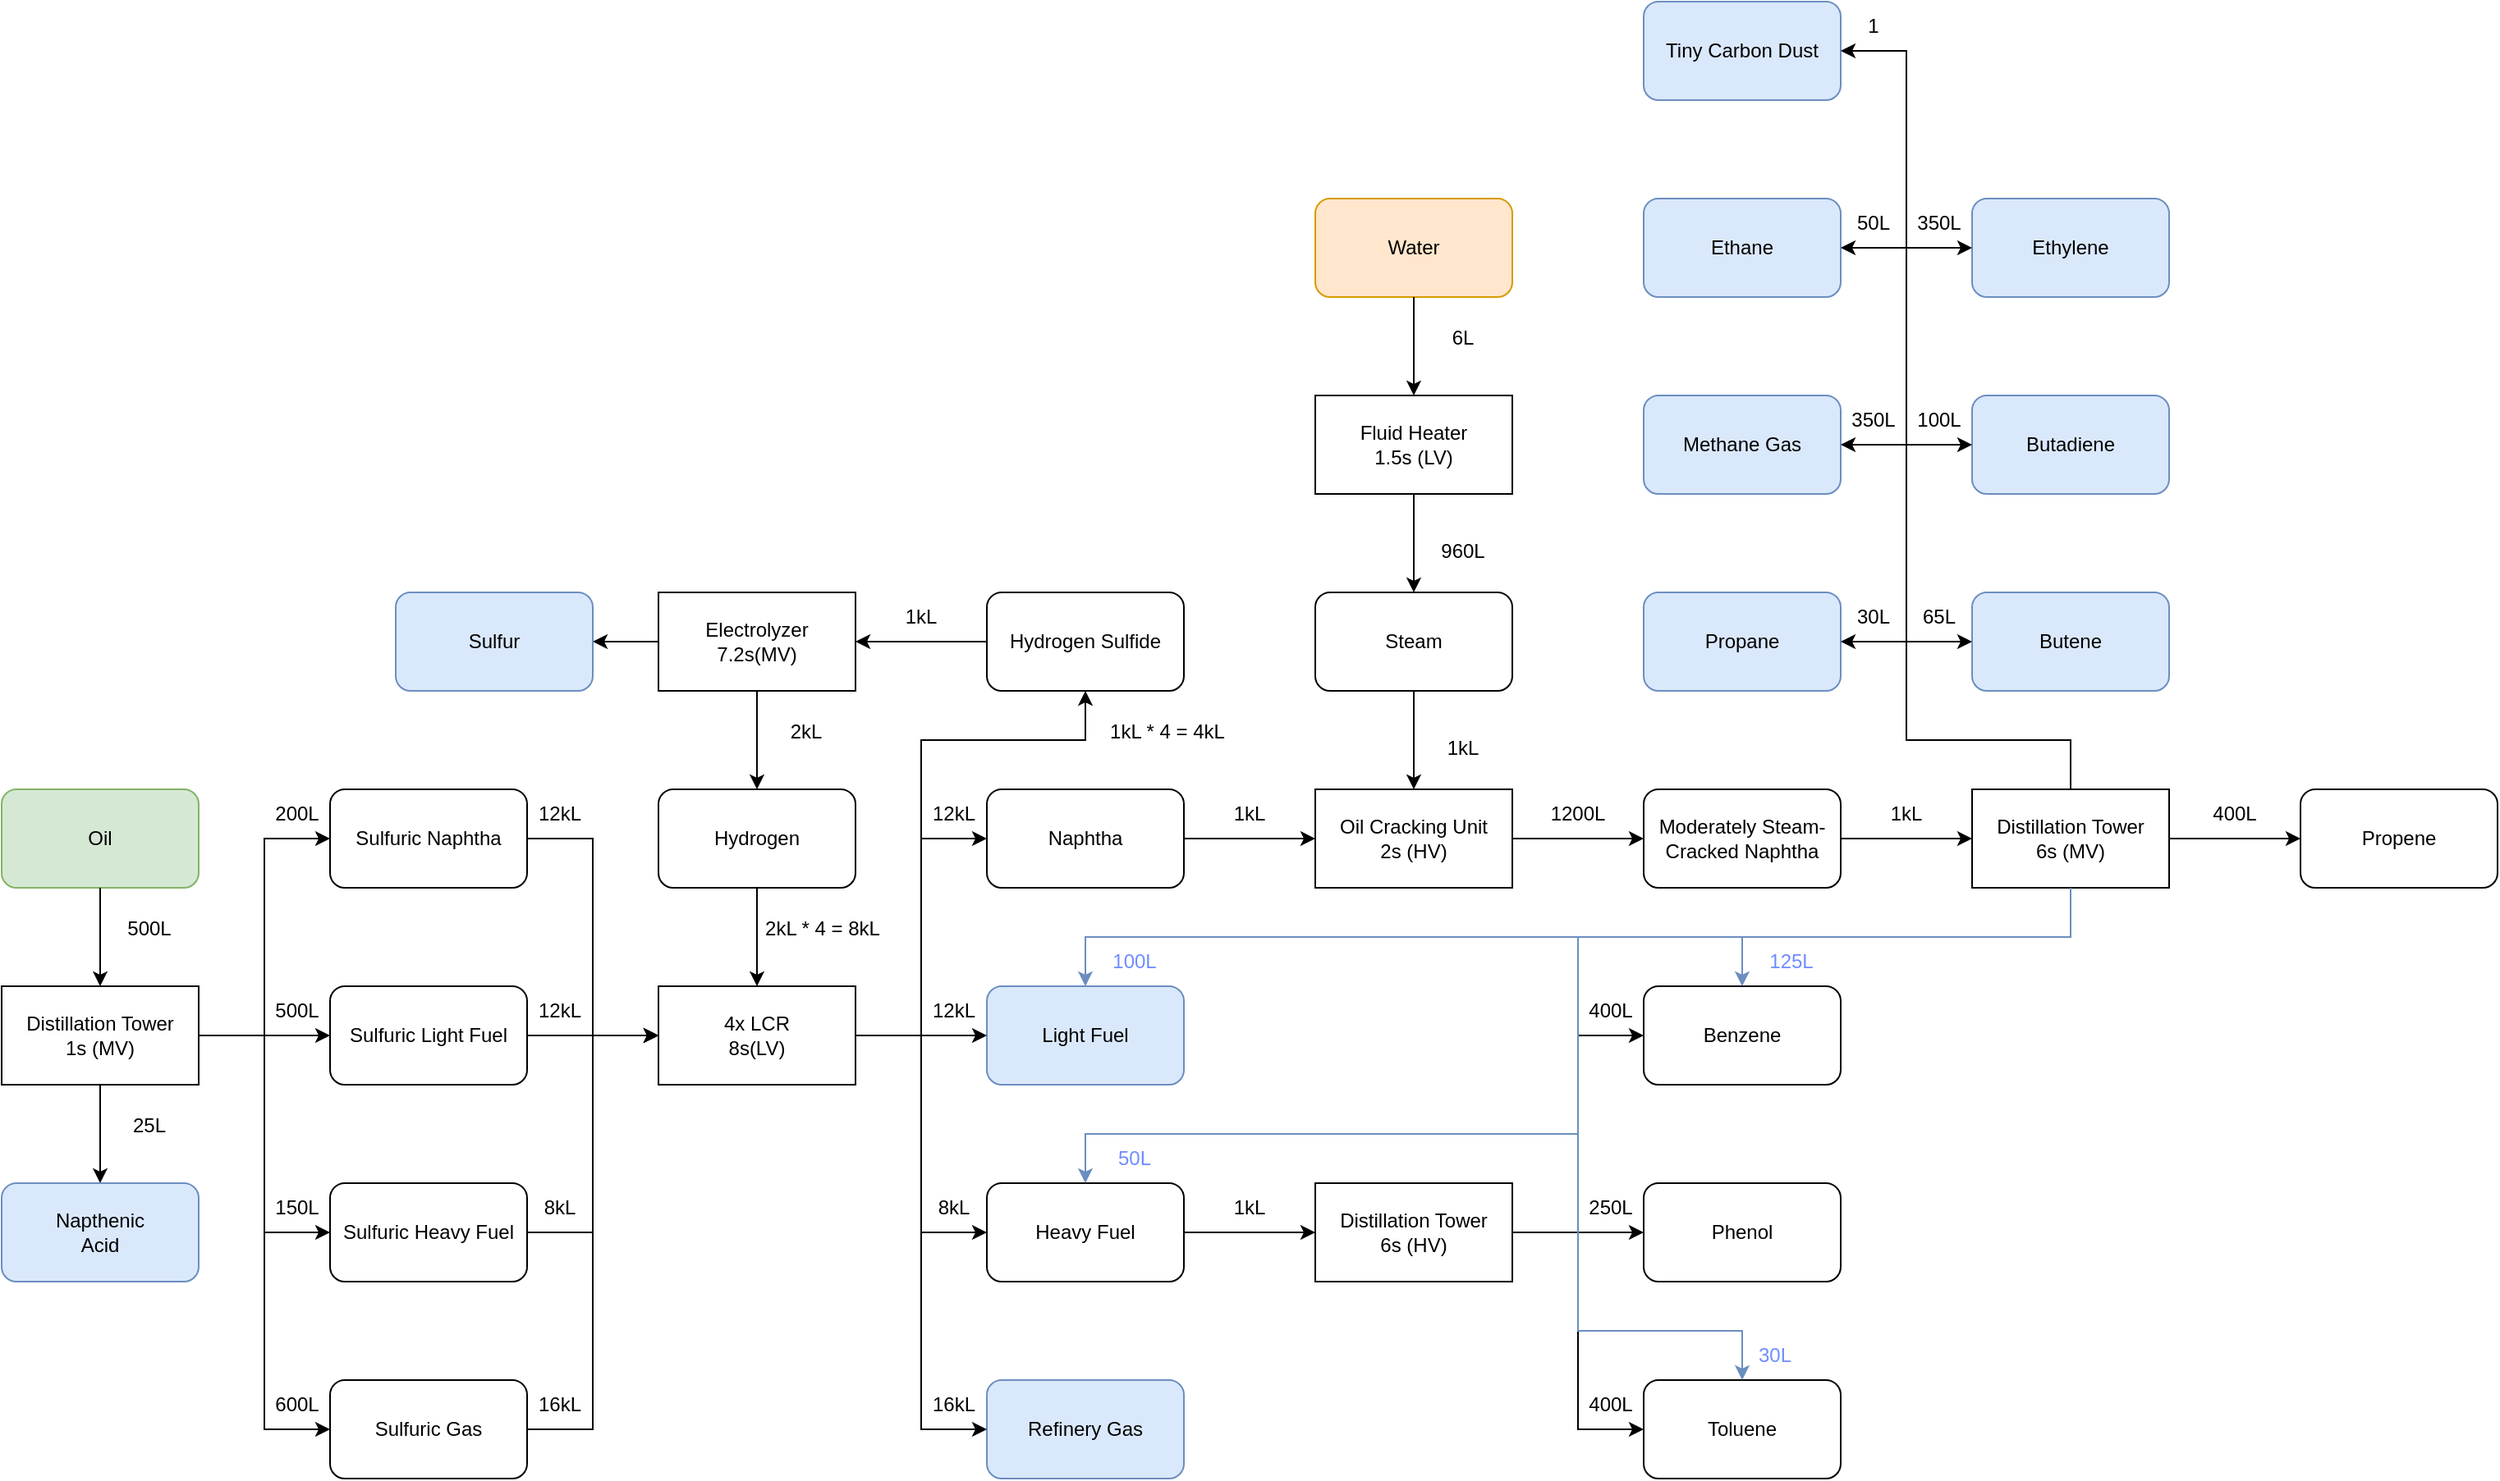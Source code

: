 <mxfile version="21.7.5" type="github">
  <diagram name="Page-1" id="kusWoIOOcqp57QGYPQwH">
    <mxGraphModel dx="1009" dy="1689" grid="1" gridSize="10" guides="1" tooltips="1" connect="1" arrows="1" fold="1" page="1" pageScale="1" pageWidth="850" pageHeight="1100" math="0" shadow="0">
      <root>
        <mxCell id="0" />
        <mxCell id="1" parent="0" />
        <mxCell id="Zcg-esoq2Bcb-7X56qDR-1" value="" style="rounded=1;whiteSpace=wrap;html=1;fillColor=#d5e8d4;strokeColor=#82b366;" parent="1" vertex="1">
          <mxGeometry x="40" y="50" width="120" height="60" as="geometry" />
        </mxCell>
        <mxCell id="Zcg-esoq2Bcb-7X56qDR-2" value="Oil" style="text;html=1;strokeColor=none;fillColor=none;align=center;verticalAlign=middle;whiteSpace=wrap;rounded=0;" parent="1" vertex="1">
          <mxGeometry x="70" y="65" width="60" height="30" as="geometry" />
        </mxCell>
        <mxCell id="Zcg-esoq2Bcb-7X56qDR-3" value="" style="endArrow=classic;html=1;rounded=0;exitX=0.5;exitY=1;exitDx=0;exitDy=0;" parent="1" source="Zcg-esoq2Bcb-7X56qDR-1" target="Zcg-esoq2Bcb-7X56qDR-4" edge="1">
          <mxGeometry width="50" height="50" relative="1" as="geometry">
            <mxPoint x="400" y="240" as="sourcePoint" />
            <mxPoint x="100" y="160" as="targetPoint" />
          </mxGeometry>
        </mxCell>
        <mxCell id="Zcg-esoq2Bcb-7X56qDR-4" value="Distillation Tower&lt;br&gt;1s (MV)" style="rounded=0;whiteSpace=wrap;html=1;" parent="1" vertex="1">
          <mxGeometry x="40" y="170" width="120" height="60" as="geometry" />
        </mxCell>
        <mxCell id="Zcg-esoq2Bcb-7X56qDR-5" value="500L" style="text;html=1;strokeColor=none;fillColor=none;align=center;verticalAlign=middle;whiteSpace=wrap;rounded=0;" parent="1" vertex="1">
          <mxGeometry x="100" y="120" width="60" height="30" as="geometry" />
        </mxCell>
        <mxCell id="Zcg-esoq2Bcb-7X56qDR-6" value="" style="endArrow=classic;html=1;rounded=0;entryX=0.5;entryY=0;entryDx=0;entryDy=0;" parent="1" source="Zcg-esoq2Bcb-7X56qDR-4" edge="1" target="Zcg-esoq2Bcb-7X56qDR-7">
          <mxGeometry width="50" height="50" relative="1" as="geometry">
            <mxPoint x="100" y="290" as="sourcePoint" />
            <mxPoint x="100" y="280" as="targetPoint" />
          </mxGeometry>
        </mxCell>
        <mxCell id="Zcg-esoq2Bcb-7X56qDR-7" value="" style="rounded=1;whiteSpace=wrap;html=1;fillColor=#dae8fc;strokeColor=#6c8ebf;" parent="1" vertex="1">
          <mxGeometry x="40" y="290" width="120" height="60" as="geometry" />
        </mxCell>
        <mxCell id="Zcg-esoq2Bcb-7X56qDR-8" value="Napthenic&lt;br&gt;Acid&lt;br&gt;" style="text;html=1;strokeColor=none;fillColor=none;align=center;verticalAlign=middle;whiteSpace=wrap;rounded=0;" parent="1" vertex="1">
          <mxGeometry x="70" y="305" width="60" height="30" as="geometry" />
        </mxCell>
        <mxCell id="Zcg-esoq2Bcb-7X56qDR-9" value="25L" style="text;html=1;strokeColor=none;fillColor=none;align=center;verticalAlign=middle;whiteSpace=wrap;rounded=0;" parent="1" vertex="1">
          <mxGeometry x="100" y="240" width="60" height="30" as="geometry" />
        </mxCell>
        <mxCell id="Zcg-esoq2Bcb-7X56qDR-10" value="" style="endArrow=classic;html=1;rounded=0;exitX=1;exitY=0.5;exitDx=0;exitDy=0;" parent="1" source="Zcg-esoq2Bcb-7X56qDR-4" edge="1">
          <mxGeometry width="50" height="50" relative="1" as="geometry">
            <mxPoint x="160" y="250" as="sourcePoint" />
            <mxPoint x="240" y="80" as="targetPoint" />
            <Array as="points">
              <mxPoint x="200" y="200" />
              <mxPoint x="200" y="80" />
            </Array>
          </mxGeometry>
        </mxCell>
        <mxCell id="Zcg-esoq2Bcb-7X56qDR-11" value="Sulfuric Naphtha" style="rounded=1;whiteSpace=wrap;html=1;" parent="1" vertex="1">
          <mxGeometry x="240" y="50" width="120" height="60" as="geometry" />
        </mxCell>
        <mxCell id="Zcg-esoq2Bcb-7X56qDR-12" value="200L" style="text;html=1;strokeColor=none;fillColor=none;align=center;verticalAlign=middle;whiteSpace=wrap;rounded=0;" parent="1" vertex="1">
          <mxGeometry x="190" y="50" width="60" height="30" as="geometry" />
        </mxCell>
        <mxCell id="Zcg-esoq2Bcb-7X56qDR-13" value="Sulfuric Light Fuel" style="rounded=1;whiteSpace=wrap;html=1;" parent="1" vertex="1">
          <mxGeometry x="240" y="170" width="120" height="60" as="geometry" />
        </mxCell>
        <mxCell id="Zcg-esoq2Bcb-7X56qDR-14" value="" style="endArrow=classic;html=1;rounded=0;exitX=1;exitY=0.5;exitDx=0;exitDy=0;entryX=0;entryY=0.5;entryDx=0;entryDy=0;" parent="1" source="Zcg-esoq2Bcb-7X56qDR-4" target="Zcg-esoq2Bcb-7X56qDR-13" edge="1">
          <mxGeometry width="50" height="50" relative="1" as="geometry">
            <mxPoint x="400" y="240" as="sourcePoint" />
            <mxPoint x="450" y="190" as="targetPoint" />
          </mxGeometry>
        </mxCell>
        <mxCell id="Zcg-esoq2Bcb-7X56qDR-15" value="500L&lt;br&gt;" style="text;html=1;strokeColor=none;fillColor=none;align=center;verticalAlign=middle;whiteSpace=wrap;rounded=0;" parent="1" vertex="1">
          <mxGeometry x="190" y="170" width="60" height="30" as="geometry" />
        </mxCell>
        <mxCell id="Zcg-esoq2Bcb-7X56qDR-16" value="" style="endArrow=classic;html=1;rounded=0;exitX=1;exitY=0.5;exitDx=0;exitDy=0;" parent="1" source="Zcg-esoq2Bcb-7X56qDR-4" edge="1">
          <mxGeometry width="50" height="50" relative="1" as="geometry">
            <mxPoint x="160" y="250" as="sourcePoint" />
            <mxPoint x="240" y="320" as="targetPoint" />
            <Array as="points">
              <mxPoint x="200" y="200" />
              <mxPoint x="200" y="320" />
            </Array>
          </mxGeometry>
        </mxCell>
        <mxCell id="Zcg-esoq2Bcb-7X56qDR-17" value="Sulfuric Heavy Fuel" style="rounded=1;whiteSpace=wrap;html=1;" parent="1" vertex="1">
          <mxGeometry x="240" y="290" width="120" height="60" as="geometry" />
        </mxCell>
        <mxCell id="Zcg-esoq2Bcb-7X56qDR-18" value="150L" style="text;html=1;strokeColor=none;fillColor=none;align=center;verticalAlign=middle;whiteSpace=wrap;rounded=0;" parent="1" vertex="1">
          <mxGeometry x="190" y="290" width="60" height="30" as="geometry" />
        </mxCell>
        <mxCell id="Zcg-esoq2Bcb-7X56qDR-19" value="Sulfuric Gas" style="rounded=1;whiteSpace=wrap;html=1;" parent="1" vertex="1">
          <mxGeometry x="240" y="410" width="120" height="60" as="geometry" />
        </mxCell>
        <mxCell id="Zcg-esoq2Bcb-7X56qDR-20" value="" style="endArrow=classic;html=1;rounded=0;entryX=0;entryY=0.5;entryDx=0;entryDy=0;" parent="1" target="Zcg-esoq2Bcb-7X56qDR-19" edge="1">
          <mxGeometry width="50" height="50" relative="1" as="geometry">
            <mxPoint x="160" y="200" as="sourcePoint" />
            <mxPoint x="200" y="440" as="targetPoint" />
            <Array as="points">
              <mxPoint x="200" y="200" />
              <mxPoint x="200" y="440" />
            </Array>
          </mxGeometry>
        </mxCell>
        <mxCell id="Zcg-esoq2Bcb-7X56qDR-21" value="600L" style="text;html=1;strokeColor=none;fillColor=none;align=center;verticalAlign=middle;whiteSpace=wrap;rounded=0;" parent="1" vertex="1">
          <mxGeometry x="190" y="410" width="60" height="30" as="geometry" />
        </mxCell>
        <mxCell id="Zcg-esoq2Bcb-7X56qDR-22" value="4x LCR&lt;br&gt;8s(LV)" style="rounded=0;whiteSpace=wrap;html=1;" parent="1" vertex="1">
          <mxGeometry x="440" y="170" width="120" height="60" as="geometry" />
        </mxCell>
        <mxCell id="Zcg-esoq2Bcb-7X56qDR-23" value="" style="endArrow=classic;html=1;rounded=0;exitX=1;exitY=0.5;exitDx=0;exitDy=0;entryX=0;entryY=0.5;entryDx=0;entryDy=0;" parent="1" source="Zcg-esoq2Bcb-7X56qDR-19" target="Zcg-esoq2Bcb-7X56qDR-22" edge="1">
          <mxGeometry width="50" height="50" relative="1" as="geometry">
            <mxPoint x="400" y="240" as="sourcePoint" />
            <mxPoint x="450" y="190" as="targetPoint" />
            <Array as="points">
              <mxPoint x="400" y="440" />
              <mxPoint x="400" y="200" />
            </Array>
          </mxGeometry>
        </mxCell>
        <mxCell id="Zcg-esoq2Bcb-7X56qDR-24" value="" style="endArrow=classic;html=1;rounded=0;exitX=1;exitY=0.5;exitDx=0;exitDy=0;entryX=0;entryY=0.5;entryDx=0;entryDy=0;" parent="1" source="Zcg-esoq2Bcb-7X56qDR-17" target="Zcg-esoq2Bcb-7X56qDR-22" edge="1">
          <mxGeometry width="50" height="50" relative="1" as="geometry">
            <mxPoint x="400" y="240" as="sourcePoint" />
            <mxPoint x="450" y="190" as="targetPoint" />
            <Array as="points">
              <mxPoint x="400" y="320" />
              <mxPoint x="400" y="200" />
            </Array>
          </mxGeometry>
        </mxCell>
        <mxCell id="Zcg-esoq2Bcb-7X56qDR-25" value="" style="endArrow=classic;html=1;rounded=0;exitX=1;exitY=0.5;exitDx=0;exitDy=0;entryX=0;entryY=0.5;entryDx=0;entryDy=0;" parent="1" source="Zcg-esoq2Bcb-7X56qDR-13" target="Zcg-esoq2Bcb-7X56qDR-22" edge="1">
          <mxGeometry width="50" height="50" relative="1" as="geometry">
            <mxPoint x="400" y="240" as="sourcePoint" />
            <mxPoint x="450" y="190" as="targetPoint" />
          </mxGeometry>
        </mxCell>
        <mxCell id="Zcg-esoq2Bcb-7X56qDR-26" value="" style="endArrow=classic;html=1;rounded=0;exitX=1;exitY=0.5;exitDx=0;exitDy=0;" parent="1" source="Zcg-esoq2Bcb-7X56qDR-11" edge="1">
          <mxGeometry width="50" height="50" relative="1" as="geometry">
            <mxPoint x="400" y="240" as="sourcePoint" />
            <mxPoint x="440" y="200" as="targetPoint" />
            <Array as="points">
              <mxPoint x="400" y="80" />
              <mxPoint x="400" y="200" />
            </Array>
          </mxGeometry>
        </mxCell>
        <mxCell id="Zcg-esoq2Bcb-7X56qDR-27" value="12kL" style="text;html=1;strokeColor=none;fillColor=none;align=center;verticalAlign=middle;whiteSpace=wrap;rounded=0;" parent="1" vertex="1">
          <mxGeometry x="350" y="50" width="60" height="30" as="geometry" />
        </mxCell>
        <mxCell id="Zcg-esoq2Bcb-7X56qDR-28" value="12kL" style="text;html=1;strokeColor=none;fillColor=none;align=center;verticalAlign=middle;whiteSpace=wrap;rounded=0;" parent="1" vertex="1">
          <mxGeometry x="350" y="170" width="60" height="30" as="geometry" />
        </mxCell>
        <mxCell id="Zcg-esoq2Bcb-7X56qDR-29" value="8kL" style="text;html=1;strokeColor=none;fillColor=none;align=center;verticalAlign=middle;whiteSpace=wrap;rounded=0;" parent="1" vertex="1">
          <mxGeometry x="350" y="290" width="60" height="30" as="geometry" />
        </mxCell>
        <mxCell id="Zcg-esoq2Bcb-7X56qDR-30" value="16kL" style="text;html=1;strokeColor=none;fillColor=none;align=center;verticalAlign=middle;whiteSpace=wrap;rounded=0;" parent="1" vertex="1">
          <mxGeometry x="350" y="410" width="60" height="30" as="geometry" />
        </mxCell>
        <mxCell id="Zcg-esoq2Bcb-7X56qDR-32" value="Hydrogen" style="rounded=1;whiteSpace=wrap;html=1;" parent="1" vertex="1">
          <mxGeometry x="440" y="50" width="120" height="60" as="geometry" />
        </mxCell>
        <mxCell id="Zcg-esoq2Bcb-7X56qDR-33" value="" style="endArrow=classic;html=1;rounded=0;exitX=0.5;exitY=1;exitDx=0;exitDy=0;entryX=0.5;entryY=0;entryDx=0;entryDy=0;" parent="1" source="Zcg-esoq2Bcb-7X56qDR-32" target="Zcg-esoq2Bcb-7X56qDR-22" edge="1">
          <mxGeometry width="50" height="50" relative="1" as="geometry">
            <mxPoint x="400" y="240" as="sourcePoint" />
            <mxPoint x="450" y="190" as="targetPoint" />
          </mxGeometry>
        </mxCell>
        <mxCell id="Zcg-esoq2Bcb-7X56qDR-34" value="2kL * 4 = 8kL" style="text;html=1;strokeColor=none;fillColor=none;align=center;verticalAlign=middle;whiteSpace=wrap;rounded=0;" parent="1" vertex="1">
          <mxGeometry x="500" y="120" width="80" height="30" as="geometry" />
        </mxCell>
        <mxCell id="Zcg-esoq2Bcb-7X56qDR-36" value="Naphtha" style="rounded=1;whiteSpace=wrap;html=1;" parent="1" vertex="1">
          <mxGeometry x="640" y="50" width="120" height="60" as="geometry" />
        </mxCell>
        <mxCell id="Zcg-esoq2Bcb-7X56qDR-37" value="Light Fuel" style="rounded=1;whiteSpace=wrap;html=1;fillColor=#dae8fc;strokeColor=#6c8ebf;" parent="1" vertex="1">
          <mxGeometry x="640" y="170" width="120" height="60" as="geometry" />
        </mxCell>
        <mxCell id="Zcg-esoq2Bcb-7X56qDR-38" value="Heavy Fuel" style="rounded=1;whiteSpace=wrap;html=1;" parent="1" vertex="1">
          <mxGeometry x="640" y="290" width="120" height="60" as="geometry" />
        </mxCell>
        <mxCell id="Zcg-esoq2Bcb-7X56qDR-39" value="Refinery Gas" style="rounded=1;whiteSpace=wrap;html=1;fillColor=#dae8fc;strokeColor=#6c8ebf;" parent="1" vertex="1">
          <mxGeometry x="640" y="410" width="120" height="60" as="geometry" />
        </mxCell>
        <mxCell id="Zcg-esoq2Bcb-7X56qDR-40" value="" style="endArrow=classic;html=1;rounded=0;exitX=1;exitY=0.5;exitDx=0;exitDy=0;entryX=0;entryY=0.5;entryDx=0;entryDy=0;" parent="1" source="Zcg-esoq2Bcb-7X56qDR-22" target="Zcg-esoq2Bcb-7X56qDR-36" edge="1">
          <mxGeometry width="50" height="50" relative="1" as="geometry">
            <mxPoint x="540" y="240" as="sourcePoint" />
            <mxPoint x="590" y="190" as="targetPoint" />
            <Array as="points">
              <mxPoint x="600" y="200" />
              <mxPoint x="600" y="80" />
            </Array>
          </mxGeometry>
        </mxCell>
        <mxCell id="Zcg-esoq2Bcb-7X56qDR-41" value="" style="endArrow=classic;html=1;rounded=0;entryX=0;entryY=0.5;entryDx=0;entryDy=0;" parent="1" target="Zcg-esoq2Bcb-7X56qDR-37" edge="1">
          <mxGeometry width="50" height="50" relative="1" as="geometry">
            <mxPoint x="560" y="200" as="sourcePoint" />
            <mxPoint x="590" y="190" as="targetPoint" />
          </mxGeometry>
        </mxCell>
        <mxCell id="Zcg-esoq2Bcb-7X56qDR-42" value="" style="endArrow=classic;html=1;rounded=0;exitX=1;exitY=0.5;exitDx=0;exitDy=0;entryX=0;entryY=0.5;entryDx=0;entryDy=0;" parent="1" source="Zcg-esoq2Bcb-7X56qDR-22" target="Zcg-esoq2Bcb-7X56qDR-38" edge="1">
          <mxGeometry width="50" height="50" relative="1" as="geometry">
            <mxPoint x="540" y="240" as="sourcePoint" />
            <mxPoint x="590" y="190" as="targetPoint" />
            <Array as="points">
              <mxPoint x="600" y="200" />
              <mxPoint x="600" y="320" />
            </Array>
          </mxGeometry>
        </mxCell>
        <mxCell id="Zcg-esoq2Bcb-7X56qDR-43" value="" style="endArrow=classic;html=1;rounded=0;exitX=1;exitY=0.5;exitDx=0;exitDy=0;entryX=0;entryY=0.5;entryDx=0;entryDy=0;" parent="1" source="Zcg-esoq2Bcb-7X56qDR-22" target="Zcg-esoq2Bcb-7X56qDR-39" edge="1">
          <mxGeometry width="50" height="50" relative="1" as="geometry">
            <mxPoint x="540" y="240" as="sourcePoint" />
            <mxPoint x="590" y="190" as="targetPoint" />
            <Array as="points">
              <mxPoint x="600" y="200" />
              <mxPoint x="600" y="440" />
            </Array>
          </mxGeometry>
        </mxCell>
        <mxCell id="Zcg-esoq2Bcb-7X56qDR-44" value="12kL" style="text;html=1;strokeColor=none;fillColor=none;align=center;verticalAlign=middle;whiteSpace=wrap;rounded=0;" parent="1" vertex="1">
          <mxGeometry x="590" y="50" width="60" height="30" as="geometry" />
        </mxCell>
        <mxCell id="Zcg-esoq2Bcb-7X56qDR-45" value="12kL" style="text;html=1;strokeColor=none;fillColor=none;align=center;verticalAlign=middle;whiteSpace=wrap;rounded=0;" parent="1" vertex="1">
          <mxGeometry x="590" y="170" width="60" height="30" as="geometry" />
        </mxCell>
        <mxCell id="Zcg-esoq2Bcb-7X56qDR-46" value="8kL" style="text;html=1;strokeColor=none;fillColor=none;align=center;verticalAlign=middle;whiteSpace=wrap;rounded=0;" parent="1" vertex="1">
          <mxGeometry x="590" y="290" width="60" height="30" as="geometry" />
        </mxCell>
        <mxCell id="Zcg-esoq2Bcb-7X56qDR-47" value="16kL" style="text;html=1;strokeColor=none;fillColor=none;align=center;verticalAlign=middle;whiteSpace=wrap;rounded=0;" parent="1" vertex="1">
          <mxGeometry x="590" y="410" width="60" height="30" as="geometry" />
        </mxCell>
        <mxCell id="Zcg-esoq2Bcb-7X56qDR-48" value="Hydrogen Sulfide" style="rounded=1;whiteSpace=wrap;html=1;" parent="1" vertex="1">
          <mxGeometry x="640" y="-70" width="120" height="60" as="geometry" />
        </mxCell>
        <mxCell id="Zcg-esoq2Bcb-7X56qDR-49" value="" style="endArrow=classic;html=1;rounded=0;" parent="1" edge="1">
          <mxGeometry width="50" height="50" relative="1" as="geometry">
            <mxPoint x="560" y="200" as="sourcePoint" />
            <mxPoint x="700" y="-10" as="targetPoint" />
            <Array as="points">
              <mxPoint x="600" y="200" />
              <mxPoint x="600" y="20" />
              <mxPoint x="700" y="20" />
            </Array>
          </mxGeometry>
        </mxCell>
        <mxCell id="Zcg-esoq2Bcb-7X56qDR-50" value="1kL * 4 = 4kL" style="text;html=1;strokeColor=none;fillColor=none;align=center;verticalAlign=middle;whiteSpace=wrap;rounded=0;" parent="1" vertex="1">
          <mxGeometry x="710" width="80" height="30" as="geometry" />
        </mxCell>
        <mxCell id="Zcg-esoq2Bcb-7X56qDR-53" value="Electrolyzer&lt;br&gt;7.2s(MV)" style="rounded=0;whiteSpace=wrap;html=1;" parent="1" vertex="1">
          <mxGeometry x="440" y="-70" width="120" height="60" as="geometry" />
        </mxCell>
        <mxCell id="Zcg-esoq2Bcb-7X56qDR-54" value="" style="endArrow=classic;html=1;rounded=0;exitX=0;exitY=0.5;exitDx=0;exitDy=0;entryX=1;entryY=0.5;entryDx=0;entryDy=0;" parent="1" source="Zcg-esoq2Bcb-7X56qDR-48" target="Zcg-esoq2Bcb-7X56qDR-53" edge="1">
          <mxGeometry width="50" height="50" relative="1" as="geometry">
            <mxPoint x="540" y="40" as="sourcePoint" />
            <mxPoint x="590" y="-10" as="targetPoint" />
          </mxGeometry>
        </mxCell>
        <mxCell id="Zcg-esoq2Bcb-7X56qDR-55" value="1kL" style="text;html=1;strokeColor=none;fillColor=none;align=center;verticalAlign=middle;whiteSpace=wrap;rounded=0;" parent="1" vertex="1">
          <mxGeometry x="570" y="-70" width="60" height="30" as="geometry" />
        </mxCell>
        <mxCell id="Zcg-esoq2Bcb-7X56qDR-56" value="" style="endArrow=classic;html=1;rounded=0;exitX=0.5;exitY=1;exitDx=0;exitDy=0;entryX=0.5;entryY=0;entryDx=0;entryDy=0;" parent="1" source="Zcg-esoq2Bcb-7X56qDR-53" target="Zcg-esoq2Bcb-7X56qDR-32" edge="1">
          <mxGeometry width="50" height="50" relative="1" as="geometry">
            <mxPoint x="540" y="40" as="sourcePoint" />
            <mxPoint x="590" y="-10" as="targetPoint" />
          </mxGeometry>
        </mxCell>
        <mxCell id="Zcg-esoq2Bcb-7X56qDR-57" value="2kL" style="text;html=1;strokeColor=none;fillColor=none;align=center;verticalAlign=middle;whiteSpace=wrap;rounded=0;" parent="1" vertex="1">
          <mxGeometry x="500" width="60" height="30" as="geometry" />
        </mxCell>
        <mxCell id="Zcg-esoq2Bcb-7X56qDR-58" value="" style="endArrow=classic;html=1;rounded=0;exitX=0;exitY=0.5;exitDx=0;exitDy=0;" parent="1" source="Zcg-esoq2Bcb-7X56qDR-53" target="Zcg-esoq2Bcb-7X56qDR-59" edge="1">
          <mxGeometry width="50" height="50" relative="1" as="geometry">
            <mxPoint x="540" y="40" as="sourcePoint" />
            <mxPoint x="400" y="-40" as="targetPoint" />
          </mxGeometry>
        </mxCell>
        <mxCell id="Zcg-esoq2Bcb-7X56qDR-59" value="Sulfur" style="rounded=1;whiteSpace=wrap;html=1;fillColor=#dae8fc;strokeColor=#6c8ebf;" parent="1" vertex="1">
          <mxGeometry x="280" y="-70" width="120" height="60" as="geometry" />
        </mxCell>
        <mxCell id="Zcg-esoq2Bcb-7X56qDR-60" value="Water" style="rounded=1;whiteSpace=wrap;html=1;fillColor=#ffe6cc;strokeColor=#d79b00;" parent="1" vertex="1">
          <mxGeometry x="840" y="-310" width="120" height="60" as="geometry" />
        </mxCell>
        <mxCell id="Zcg-esoq2Bcb-7X56qDR-61" value="" style="endArrow=classic;html=1;rounded=0;exitX=0.5;exitY=1;exitDx=0;exitDy=0;" parent="1" source="Zcg-esoq2Bcb-7X56qDR-60" edge="1">
          <mxGeometry width="50" height="50" relative="1" as="geometry">
            <mxPoint x="960" y="-60" as="sourcePoint" />
            <mxPoint x="900" y="-190" as="targetPoint" />
          </mxGeometry>
        </mxCell>
        <mxCell id="Zcg-esoq2Bcb-7X56qDR-62" value="6L" style="text;html=1;strokeColor=none;fillColor=none;align=center;verticalAlign=middle;whiteSpace=wrap;rounded=0;" parent="1" vertex="1">
          <mxGeometry x="900" y="-240" width="60" height="30" as="geometry" />
        </mxCell>
        <mxCell id="Zcg-esoq2Bcb-7X56qDR-63" value="Fluid Heater&lt;br&gt;1.5s (LV)" style="rounded=0;whiteSpace=wrap;html=1;" parent="1" vertex="1">
          <mxGeometry x="840" y="-190" width="120" height="60" as="geometry" />
        </mxCell>
        <mxCell id="Zcg-esoq2Bcb-7X56qDR-64" value="" style="endArrow=classic;html=1;rounded=0;exitX=0.5;exitY=1;exitDx=0;exitDy=0;" parent="1" source="Zcg-esoq2Bcb-7X56qDR-63" edge="1">
          <mxGeometry width="50" height="50" relative="1" as="geometry">
            <mxPoint x="960" y="40" as="sourcePoint" />
            <mxPoint x="900" y="-70" as="targetPoint" />
          </mxGeometry>
        </mxCell>
        <mxCell id="Zcg-esoq2Bcb-7X56qDR-65" value="Steam" style="rounded=1;whiteSpace=wrap;html=1;" parent="1" vertex="1">
          <mxGeometry x="840" y="-70" width="120" height="60" as="geometry" />
        </mxCell>
        <mxCell id="Zcg-esoq2Bcb-7X56qDR-66" value="960L" style="text;html=1;strokeColor=none;fillColor=none;align=center;verticalAlign=middle;whiteSpace=wrap;rounded=0;" parent="1" vertex="1">
          <mxGeometry x="900" y="-110" width="60" height="30" as="geometry" />
        </mxCell>
        <mxCell id="Zcg-esoq2Bcb-7X56qDR-69" value="Oil Cracking Unit&lt;br&gt;2s (HV)" style="rounded=0;whiteSpace=wrap;html=1;" parent="1" vertex="1">
          <mxGeometry x="840" y="50" width="120" height="60" as="geometry" />
        </mxCell>
        <mxCell id="Zcg-esoq2Bcb-7X56qDR-70" value="" style="endArrow=classic;html=1;rounded=0;exitX=1;exitY=0.5;exitDx=0;exitDy=0;" parent="1" source="Zcg-esoq2Bcb-7X56qDR-36" edge="1">
          <mxGeometry width="50" height="50" relative="1" as="geometry">
            <mxPoint x="960" y="140" as="sourcePoint" />
            <mxPoint x="840" y="80" as="targetPoint" />
          </mxGeometry>
        </mxCell>
        <mxCell id="Zcg-esoq2Bcb-7X56qDR-71" value="" style="endArrow=classic;html=1;rounded=0;exitX=0.5;exitY=1;exitDx=0;exitDy=0;entryX=0.5;entryY=0;entryDx=0;entryDy=0;" parent="1" source="Zcg-esoq2Bcb-7X56qDR-65" target="Zcg-esoq2Bcb-7X56qDR-69" edge="1">
          <mxGeometry width="50" height="50" relative="1" as="geometry">
            <mxPoint x="960" y="140" as="sourcePoint" />
            <mxPoint x="1010" y="90" as="targetPoint" />
          </mxGeometry>
        </mxCell>
        <mxCell id="Zcg-esoq2Bcb-7X56qDR-72" value="" style="endArrow=classic;html=1;rounded=0;exitX=1;exitY=0.5;exitDx=0;exitDy=0;" parent="1" source="Zcg-esoq2Bcb-7X56qDR-69" edge="1">
          <mxGeometry width="50" height="50" relative="1" as="geometry">
            <mxPoint x="960" y="40" as="sourcePoint" />
            <mxPoint x="1040" y="80" as="targetPoint" />
          </mxGeometry>
        </mxCell>
        <mxCell id="Zcg-esoq2Bcb-7X56qDR-73" value="Moderately Steam-Cracked Naphtha" style="rounded=1;whiteSpace=wrap;html=1;" parent="1" vertex="1">
          <mxGeometry x="1040" y="50" width="120" height="60" as="geometry" />
        </mxCell>
        <mxCell id="Zcg-esoq2Bcb-7X56qDR-74" value="" style="endArrow=classic;html=1;rounded=0;exitX=1;exitY=0.5;exitDx=0;exitDy=0;" parent="1" source="Zcg-esoq2Bcb-7X56qDR-73" edge="1">
          <mxGeometry width="50" height="50" relative="1" as="geometry">
            <mxPoint x="920" y="40" as="sourcePoint" />
            <mxPoint x="1240" y="80" as="targetPoint" />
          </mxGeometry>
        </mxCell>
        <mxCell id="Zcg-esoq2Bcb-7X56qDR-75" value="Distillation Tower&lt;br&gt;6s (MV)" style="rounded=0;whiteSpace=wrap;html=1;" parent="1" vertex="1">
          <mxGeometry x="1240" y="50" width="120" height="60" as="geometry" />
        </mxCell>
        <mxCell id="Zcg-esoq2Bcb-7X56qDR-76" value="1kL" style="text;html=1;strokeColor=none;fillColor=none;align=center;verticalAlign=middle;whiteSpace=wrap;rounded=0;" parent="1" vertex="1">
          <mxGeometry x="900" y="10" width="60" height="30" as="geometry" />
        </mxCell>
        <mxCell id="Zcg-esoq2Bcb-7X56qDR-77" value="1kL" style="text;html=1;strokeColor=none;fillColor=none;align=center;verticalAlign=middle;whiteSpace=wrap;rounded=0;" parent="1" vertex="1">
          <mxGeometry x="770" y="50" width="60" height="30" as="geometry" />
        </mxCell>
        <mxCell id="Zcg-esoq2Bcb-7X56qDR-78" value="1200L" style="text;html=1;strokeColor=none;fillColor=none;align=center;verticalAlign=middle;whiteSpace=wrap;rounded=0;" parent="1" vertex="1">
          <mxGeometry x="970" y="50" width="60" height="30" as="geometry" />
        </mxCell>
        <mxCell id="Zcg-esoq2Bcb-7X56qDR-79" value="1kL" style="text;html=1;strokeColor=none;fillColor=none;align=center;verticalAlign=middle;whiteSpace=wrap;rounded=0;" parent="1" vertex="1">
          <mxGeometry x="1170" y="50" width="60" height="30" as="geometry" />
        </mxCell>
        <mxCell id="Zcg-esoq2Bcb-7X56qDR-80" value="Distillation Tower&lt;br&gt;6s (HV)" style="rounded=0;whiteSpace=wrap;html=1;" parent="1" vertex="1">
          <mxGeometry x="840" y="290" width="120" height="60" as="geometry" />
        </mxCell>
        <mxCell id="Zcg-esoq2Bcb-7X56qDR-81" value="" style="endArrow=classic;html=1;rounded=0;exitX=1;exitY=0.5;exitDx=0;exitDy=0;entryX=0;entryY=0.5;entryDx=0;entryDy=0;" parent="1" source="Zcg-esoq2Bcb-7X56qDR-38" target="Zcg-esoq2Bcb-7X56qDR-80" edge="1">
          <mxGeometry width="50" height="50" relative="1" as="geometry">
            <mxPoint x="920" y="240" as="sourcePoint" />
            <mxPoint x="970" y="190" as="targetPoint" />
          </mxGeometry>
        </mxCell>
        <mxCell id="Zcg-esoq2Bcb-7X56qDR-82" value="1kL" style="text;html=1;strokeColor=none;fillColor=none;align=center;verticalAlign=middle;whiteSpace=wrap;rounded=0;" parent="1" vertex="1">
          <mxGeometry x="770" y="290" width="60" height="30" as="geometry" />
        </mxCell>
        <mxCell id="Zcg-esoq2Bcb-7X56qDR-84" value="Benzene" style="rounded=1;whiteSpace=wrap;html=1;" parent="1" vertex="1">
          <mxGeometry x="1040" y="170" width="120" height="60" as="geometry" />
        </mxCell>
        <mxCell id="Zcg-esoq2Bcb-7X56qDR-85" value="Toluene" style="rounded=1;whiteSpace=wrap;html=1;" parent="1" vertex="1">
          <mxGeometry x="1040" y="410" width="120" height="60" as="geometry" />
        </mxCell>
        <mxCell id="Zcg-esoq2Bcb-7X56qDR-86" value="Phenol" style="rounded=1;whiteSpace=wrap;html=1;" parent="1" vertex="1">
          <mxGeometry x="1040" y="290" width="120" height="60" as="geometry" />
        </mxCell>
        <mxCell id="Zcg-esoq2Bcb-7X56qDR-87" value="" style="endArrow=classic;html=1;rounded=0;exitX=1;exitY=0.5;exitDx=0;exitDy=0;entryX=0;entryY=0.5;entryDx=0;entryDy=0;" parent="1" source="Zcg-esoq2Bcb-7X56qDR-80" target="Zcg-esoq2Bcb-7X56qDR-86" edge="1">
          <mxGeometry width="50" height="50" relative="1" as="geometry">
            <mxPoint x="920" y="240" as="sourcePoint" />
            <mxPoint x="970" y="190" as="targetPoint" />
          </mxGeometry>
        </mxCell>
        <mxCell id="Zcg-esoq2Bcb-7X56qDR-88" value="" style="endArrow=classic;html=1;rounded=0;exitX=1;exitY=0.5;exitDx=0;exitDy=0;entryX=0;entryY=0.5;entryDx=0;entryDy=0;" parent="1" source="Zcg-esoq2Bcb-7X56qDR-80" target="Zcg-esoq2Bcb-7X56qDR-85" edge="1">
          <mxGeometry width="50" height="50" relative="1" as="geometry">
            <mxPoint x="920" y="240" as="sourcePoint" />
            <mxPoint x="970" y="190" as="targetPoint" />
            <Array as="points">
              <mxPoint x="1000" y="320" />
              <mxPoint x="1000" y="440" />
            </Array>
          </mxGeometry>
        </mxCell>
        <mxCell id="Zcg-esoq2Bcb-7X56qDR-89" value="" style="endArrow=classic;html=1;rounded=0;entryX=0;entryY=0.5;entryDx=0;entryDy=0;" parent="1" target="Zcg-esoq2Bcb-7X56qDR-84" edge="1">
          <mxGeometry width="50" height="50" relative="1" as="geometry">
            <mxPoint x="960" y="320" as="sourcePoint" />
            <mxPoint x="970" y="190" as="targetPoint" />
            <Array as="points">
              <mxPoint x="1000" y="320" />
              <mxPoint x="1000" y="200" />
            </Array>
          </mxGeometry>
        </mxCell>
        <mxCell id="Zcg-esoq2Bcb-7X56qDR-90" value="" style="endArrow=classic;html=1;rounded=0;exitX=0.5;exitY=1;exitDx=0;exitDy=0;entryX=0.5;entryY=0;entryDx=0;entryDy=0;fillColor=#dae8fc;strokeColor=#6c8ebf;" parent="1" source="Zcg-esoq2Bcb-7X56qDR-75" target="Zcg-esoq2Bcb-7X56qDR-84" edge="1">
          <mxGeometry width="50" height="50" relative="1" as="geometry">
            <mxPoint x="920" y="240" as="sourcePoint" />
            <mxPoint x="970" y="190" as="targetPoint" />
            <Array as="points">
              <mxPoint x="1300" y="140" />
              <mxPoint x="1100" y="140" />
            </Array>
          </mxGeometry>
        </mxCell>
        <mxCell id="Zcg-esoq2Bcb-7X56qDR-91" value="" style="endArrow=classic;html=1;rounded=0;exitX=0.5;exitY=1;exitDx=0;exitDy=0;entryX=0.5;entryY=0;entryDx=0;entryDy=0;fillColor=#dae8fc;strokeColor=#6c8ebf;" parent="1" source="Zcg-esoq2Bcb-7X56qDR-75" target="Zcg-esoq2Bcb-7X56qDR-85" edge="1">
          <mxGeometry width="50" height="50" relative="1" as="geometry">
            <mxPoint x="920" y="240" as="sourcePoint" />
            <mxPoint x="1030" y="440" as="targetPoint" />
            <Array as="points">
              <mxPoint x="1300" y="140" />
              <mxPoint x="1000" y="140" />
              <mxPoint x="1000" y="380" />
              <mxPoint x="1100" y="380" />
            </Array>
          </mxGeometry>
        </mxCell>
        <mxCell id="Zcg-esoq2Bcb-7X56qDR-93" value="400L" style="text;html=1;strokeColor=none;fillColor=none;align=center;verticalAlign=middle;whiteSpace=wrap;rounded=0;" parent="1" vertex="1">
          <mxGeometry x="990" y="170" width="60" height="30" as="geometry" />
        </mxCell>
        <mxCell id="Zcg-esoq2Bcb-7X56qDR-94" value="400L" style="text;html=1;strokeColor=none;fillColor=none;align=center;verticalAlign=middle;whiteSpace=wrap;rounded=0;" parent="1" vertex="1">
          <mxGeometry x="990" y="410" width="60" height="30" as="geometry" />
        </mxCell>
        <mxCell id="Zcg-esoq2Bcb-7X56qDR-95" value="250L" style="text;html=1;strokeColor=none;fillColor=none;align=center;verticalAlign=middle;whiteSpace=wrap;rounded=0;" parent="1" vertex="1">
          <mxGeometry x="990" y="290" width="60" height="30" as="geometry" />
        </mxCell>
        <mxCell id="Zcg-esoq2Bcb-7X56qDR-96" value="30L" style="text;html=1;strokeColor=none;fillColor=none;align=center;verticalAlign=middle;whiteSpace=wrap;rounded=0;fontColor=#708DFF;" parent="1" vertex="1">
          <mxGeometry x="1090" y="380" width="60" height="30" as="geometry" />
        </mxCell>
        <mxCell id="Zcg-esoq2Bcb-7X56qDR-97" value="125L" style="text;html=1;strokeColor=none;fillColor=none;align=center;verticalAlign=middle;whiteSpace=wrap;rounded=0;fontColor=#708DFF;" parent="1" vertex="1">
          <mxGeometry x="1100" y="140" width="60" height="30" as="geometry" />
        </mxCell>
        <mxCell id="Zcg-esoq2Bcb-7X56qDR-98" value="Propene" style="rounded=1;whiteSpace=wrap;html=1;" parent="1" vertex="1">
          <mxGeometry x="1440" y="50" width="120" height="60" as="geometry" />
        </mxCell>
        <mxCell id="Zcg-esoq2Bcb-7X56qDR-99" value="" style="endArrow=classic;html=1;rounded=0;exitX=1;exitY=0.5;exitDx=0;exitDy=0;entryX=0;entryY=0.5;entryDx=0;entryDy=0;" parent="1" source="Zcg-esoq2Bcb-7X56qDR-75" target="Zcg-esoq2Bcb-7X56qDR-98" edge="1">
          <mxGeometry width="50" height="50" relative="1" as="geometry">
            <mxPoint x="1260" y="40" as="sourcePoint" />
            <mxPoint x="1310" y="-10" as="targetPoint" />
          </mxGeometry>
        </mxCell>
        <mxCell id="Zcg-esoq2Bcb-7X56qDR-100" value="400L" style="text;html=1;strokeColor=none;fillColor=none;align=center;verticalAlign=middle;whiteSpace=wrap;rounded=0;" parent="1" vertex="1">
          <mxGeometry x="1370" y="50" width="60" height="30" as="geometry" />
        </mxCell>
        <mxCell id="Zcg-esoq2Bcb-7X56qDR-103" value="Propane" style="rounded=1;whiteSpace=wrap;html=1;fillColor=#dae8fc;strokeColor=#6c8ebf;" parent="1" vertex="1">
          <mxGeometry x="1040" y="-70" width="120" height="60" as="geometry" />
        </mxCell>
        <mxCell id="Zcg-esoq2Bcb-7X56qDR-104" value="Butene" style="rounded=1;whiteSpace=wrap;html=1;fillColor=#dae8fc;strokeColor=#6c8ebf;" parent="1" vertex="1">
          <mxGeometry x="1240" y="-70" width="120" height="60" as="geometry" />
        </mxCell>
        <mxCell id="Zcg-esoq2Bcb-7X56qDR-105" value="Butadiene" style="rounded=1;whiteSpace=wrap;html=1;fillColor=#dae8fc;strokeColor=#6c8ebf;" parent="1" vertex="1">
          <mxGeometry x="1240" y="-190" width="120" height="60" as="geometry" />
        </mxCell>
        <mxCell id="Zcg-esoq2Bcb-7X56qDR-106" value="Methane Gas" style="rounded=1;whiteSpace=wrap;html=1;fillColor=#dae8fc;strokeColor=#6c8ebf;" parent="1" vertex="1">
          <mxGeometry x="1040" y="-190" width="120" height="60" as="geometry" />
        </mxCell>
        <mxCell id="Zcg-esoq2Bcb-7X56qDR-107" value="Ethane" style="rounded=1;whiteSpace=wrap;html=1;fillColor=#dae8fc;strokeColor=#6c8ebf;" parent="1" vertex="1">
          <mxGeometry x="1040" y="-310" width="120" height="60" as="geometry" />
        </mxCell>
        <mxCell id="Zcg-esoq2Bcb-7X56qDR-108" value="Ethylene" style="rounded=1;whiteSpace=wrap;html=1;fillColor=#dae8fc;strokeColor=#6c8ebf;" parent="1" vertex="1">
          <mxGeometry x="1240" y="-310" width="120" height="60" as="geometry" />
        </mxCell>
        <mxCell id="Zcg-esoq2Bcb-7X56qDR-109" value="" style="endArrow=classic;html=1;rounded=0;entryX=0.5;entryY=0;entryDx=0;entryDy=0;fillColor=#dae8fc;strokeColor=#6c8ebf;" parent="1" target="Zcg-esoq2Bcb-7X56qDR-37" edge="1">
          <mxGeometry width="50" height="50" relative="1" as="geometry">
            <mxPoint x="1300" y="110" as="sourcePoint" />
            <mxPoint x="1130" y="90" as="targetPoint" />
            <Array as="points">
              <mxPoint x="1300" y="140" />
              <mxPoint x="700" y="140" />
            </Array>
          </mxGeometry>
        </mxCell>
        <mxCell id="Zcg-esoq2Bcb-7X56qDR-111" value="" style="endArrow=classic;html=1;rounded=0;exitX=0.5;exitY=1;exitDx=0;exitDy=0;fillColor=#dae8fc;strokeColor=#6c8ebf;" parent="1" source="Zcg-esoq2Bcb-7X56qDR-75" edge="1">
          <mxGeometry width="50" height="50" relative="1" as="geometry">
            <mxPoint x="840" y="340" as="sourcePoint" />
            <mxPoint x="700" y="290" as="targetPoint" />
            <Array as="points">
              <mxPoint x="1300" y="140" />
              <mxPoint x="1000" y="140" />
              <mxPoint x="1000" y="260" />
              <mxPoint x="700" y="260" />
            </Array>
          </mxGeometry>
        </mxCell>
        <mxCell id="Zcg-esoq2Bcb-7X56qDR-112" value="100L" style="text;html=1;strokeColor=none;fillColor=none;align=center;verticalAlign=middle;whiteSpace=wrap;rounded=0;fontColor=#708DFF;" parent="1" vertex="1">
          <mxGeometry x="700" y="140" width="60" height="30" as="geometry" />
        </mxCell>
        <mxCell id="Zcg-esoq2Bcb-7X56qDR-113" value="50L" style="text;html=1;strokeColor=none;fillColor=none;align=center;verticalAlign=middle;whiteSpace=wrap;rounded=0;fontColor=#708DFF;" parent="1" vertex="1">
          <mxGeometry x="700" y="260" width="60" height="30" as="geometry" />
        </mxCell>
        <mxCell id="Zcg-esoq2Bcb-7X56qDR-114" value="Tiny Carbon Dust" style="rounded=1;whiteSpace=wrap;html=1;fillColor=#dae8fc;strokeColor=#6c8ebf;" parent="1" vertex="1">
          <mxGeometry x="1040" y="-430" width="120" height="60" as="geometry" />
        </mxCell>
        <mxCell id="Zcg-esoq2Bcb-7X56qDR-115" value="" style="endArrow=classic;html=1;rounded=0;exitX=0.5;exitY=0;exitDx=0;exitDy=0;entryX=1;entryY=0.5;entryDx=0;entryDy=0;" parent="1" source="Zcg-esoq2Bcb-7X56qDR-75" target="Zcg-esoq2Bcb-7X56qDR-103" edge="1">
          <mxGeometry width="50" height="50" relative="1" as="geometry">
            <mxPoint x="1110" y="-60" as="sourcePoint" />
            <mxPoint x="1160" y="-110" as="targetPoint" />
            <Array as="points">
              <mxPoint x="1300" y="20" />
              <mxPoint x="1200" y="20" />
              <mxPoint x="1200" y="-40" />
            </Array>
          </mxGeometry>
        </mxCell>
        <mxCell id="Zcg-esoq2Bcb-7X56qDR-116" value="" style="endArrow=classic;html=1;rounded=0;entryX=0;entryY=0.5;entryDx=0;entryDy=0;" parent="1" target="Zcg-esoq2Bcb-7X56qDR-104" edge="1">
          <mxGeometry width="50" height="50" relative="1" as="geometry">
            <mxPoint x="1300" y="50" as="sourcePoint" />
            <mxPoint x="1160" y="-110" as="targetPoint" />
            <Array as="points">
              <mxPoint x="1300" y="20" />
              <mxPoint x="1200" y="20" />
              <mxPoint x="1200" y="-40" />
            </Array>
          </mxGeometry>
        </mxCell>
        <mxCell id="Zcg-esoq2Bcb-7X56qDR-117" value="" style="endArrow=classic;html=1;rounded=0;exitX=0.5;exitY=0;exitDx=0;exitDy=0;entryX=1;entryY=0.5;entryDx=0;entryDy=0;" parent="1" source="Zcg-esoq2Bcb-7X56qDR-75" target="Zcg-esoq2Bcb-7X56qDR-106" edge="1">
          <mxGeometry width="50" height="50" relative="1" as="geometry">
            <mxPoint x="1110" y="-60" as="sourcePoint" />
            <mxPoint x="1160" y="-110" as="targetPoint" />
            <Array as="points">
              <mxPoint x="1300" y="20" />
              <mxPoint x="1200" y="20" />
              <mxPoint x="1200" y="-160" />
            </Array>
          </mxGeometry>
        </mxCell>
        <mxCell id="Zcg-esoq2Bcb-7X56qDR-118" value="" style="endArrow=classic;html=1;rounded=0;exitX=0.5;exitY=0;exitDx=0;exitDy=0;entryX=0;entryY=0.5;entryDx=0;entryDy=0;" parent="1" source="Zcg-esoq2Bcb-7X56qDR-75" target="Zcg-esoq2Bcb-7X56qDR-105" edge="1">
          <mxGeometry width="50" height="50" relative="1" as="geometry">
            <mxPoint x="1110" y="-60" as="sourcePoint" />
            <mxPoint x="1160" y="-110" as="targetPoint" />
            <Array as="points">
              <mxPoint x="1300" y="20" />
              <mxPoint x="1200" y="20" />
              <mxPoint x="1200" y="-160" />
            </Array>
          </mxGeometry>
        </mxCell>
        <mxCell id="Zcg-esoq2Bcb-7X56qDR-119" value="" style="endArrow=classic;html=1;rounded=0;entryX=1;entryY=0.5;entryDx=0;entryDy=0;" parent="1" target="Zcg-esoq2Bcb-7X56qDR-107" edge="1">
          <mxGeometry width="50" height="50" relative="1" as="geometry">
            <mxPoint x="1300" y="50" as="sourcePoint" />
            <mxPoint x="1160" y="-110" as="targetPoint" />
            <Array as="points">
              <mxPoint x="1300" y="20" />
              <mxPoint x="1200" y="20" />
              <mxPoint x="1200" y="-280" />
            </Array>
          </mxGeometry>
        </mxCell>
        <mxCell id="Zcg-esoq2Bcb-7X56qDR-120" value="" style="endArrow=classic;html=1;rounded=0;exitX=0.5;exitY=0;exitDx=0;exitDy=0;entryX=0;entryY=0.5;entryDx=0;entryDy=0;" parent="1" source="Zcg-esoq2Bcb-7X56qDR-75" target="Zcg-esoq2Bcb-7X56qDR-108" edge="1">
          <mxGeometry width="50" height="50" relative="1" as="geometry">
            <mxPoint x="1110" y="-60" as="sourcePoint" />
            <mxPoint x="1160" y="-110" as="targetPoint" />
            <Array as="points">
              <mxPoint x="1300" y="20" />
              <mxPoint x="1200" y="20" />
              <mxPoint x="1200" y="-280" />
            </Array>
          </mxGeometry>
        </mxCell>
        <mxCell id="Zcg-esoq2Bcb-7X56qDR-121" value="" style="endArrow=classic;html=1;rounded=0;entryX=1;entryY=0.5;entryDx=0;entryDy=0;" parent="1" target="Zcg-esoq2Bcb-7X56qDR-114" edge="1">
          <mxGeometry width="50" height="50" relative="1" as="geometry">
            <mxPoint x="1300" y="50" as="sourcePoint" />
            <mxPoint x="1160" y="-210" as="targetPoint" />
            <Array as="points">
              <mxPoint x="1300" y="20" />
              <mxPoint x="1200" y="20" />
              <mxPoint x="1200" y="-400" />
            </Array>
          </mxGeometry>
        </mxCell>
        <mxCell id="Zcg-esoq2Bcb-7X56qDR-122" value="1" style="text;html=1;strokeColor=none;fillColor=none;align=center;verticalAlign=middle;whiteSpace=wrap;rounded=0;" parent="1" vertex="1">
          <mxGeometry x="1150" y="-430" width="60" height="30" as="geometry" />
        </mxCell>
        <mxCell id="Zcg-esoq2Bcb-7X56qDR-123" value="50L" style="text;html=1;strokeColor=none;fillColor=none;align=center;verticalAlign=middle;whiteSpace=wrap;rounded=0;" parent="1" vertex="1">
          <mxGeometry x="1150" y="-310" width="60" height="30" as="geometry" />
        </mxCell>
        <mxCell id="Zcg-esoq2Bcb-7X56qDR-124" value="350L" style="text;html=1;strokeColor=none;fillColor=none;align=center;verticalAlign=middle;whiteSpace=wrap;rounded=0;" parent="1" vertex="1">
          <mxGeometry x="1190" y="-310" width="60" height="30" as="geometry" />
        </mxCell>
        <mxCell id="Zcg-esoq2Bcb-7X56qDR-125" value="350L" style="text;html=1;strokeColor=none;fillColor=none;align=center;verticalAlign=middle;whiteSpace=wrap;rounded=0;" parent="1" vertex="1">
          <mxGeometry x="1150" y="-190" width="60" height="30" as="geometry" />
        </mxCell>
        <mxCell id="Zcg-esoq2Bcb-7X56qDR-126" value="100L" style="text;html=1;strokeColor=none;fillColor=none;align=center;verticalAlign=middle;whiteSpace=wrap;rounded=0;" parent="1" vertex="1">
          <mxGeometry x="1190" y="-190" width="60" height="30" as="geometry" />
        </mxCell>
        <mxCell id="Zcg-esoq2Bcb-7X56qDR-127" value="30L" style="text;html=1;strokeColor=none;fillColor=none;align=center;verticalAlign=middle;whiteSpace=wrap;rounded=0;" parent="1" vertex="1">
          <mxGeometry x="1150" y="-70" width="60" height="30" as="geometry" />
        </mxCell>
        <mxCell id="Zcg-esoq2Bcb-7X56qDR-128" value="65L" style="text;html=1;strokeColor=none;fillColor=none;align=center;verticalAlign=middle;whiteSpace=wrap;rounded=0;" parent="1" vertex="1">
          <mxGeometry x="1190" y="-70" width="60" height="30" as="geometry" />
        </mxCell>
      </root>
    </mxGraphModel>
  </diagram>
</mxfile>
